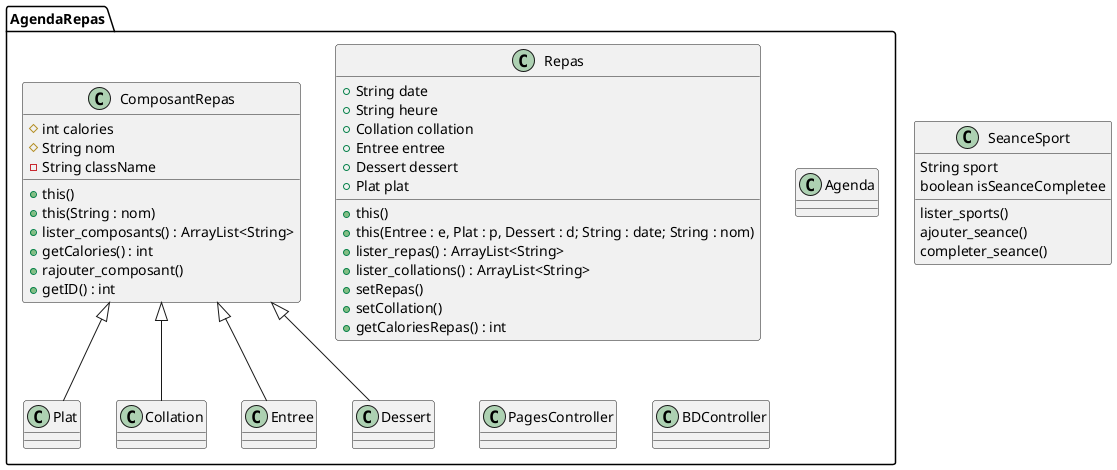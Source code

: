 @startuml
'https://plantuml.com/sequence-diagram
package AgendaRepas{
class Repas {
+String date
+String heure
+Collation collation
+Entree entree
+Dessert dessert
+Plat plat
+this()
+this(Entree : e, Plat : p, Dessert : d; String : date; String : nom)
+lister_repas() : ArrayList<String>
+lister_collations() : ArrayList<String>
+setRepas()
+setCollation()
+getCaloriesRepas() : int
}

class Agenda {
}

class Plat {
}

class Collation{
}

class Entree {
}

class Dessert {
}

class ComposantRepas{
#int calories
#String nom
-String className
+this()
+this(String : nom)
+lister_composants() : ArrayList<String>
+getCalories() : int
+rajouter_composant()
+getID() : int
}

class PagesController {
}

class BDController {
}

ComposantRepas <|-- Plat
ComposantRepas <|-- Collation
ComposantRepas <|-- Dessert
ComposantRepas <|-- Entree
}


class SeanceSport {
String sport
boolean isSeanceCompletee
lister_sports()
ajouter_seance()
completer_seance()
}

@enduml